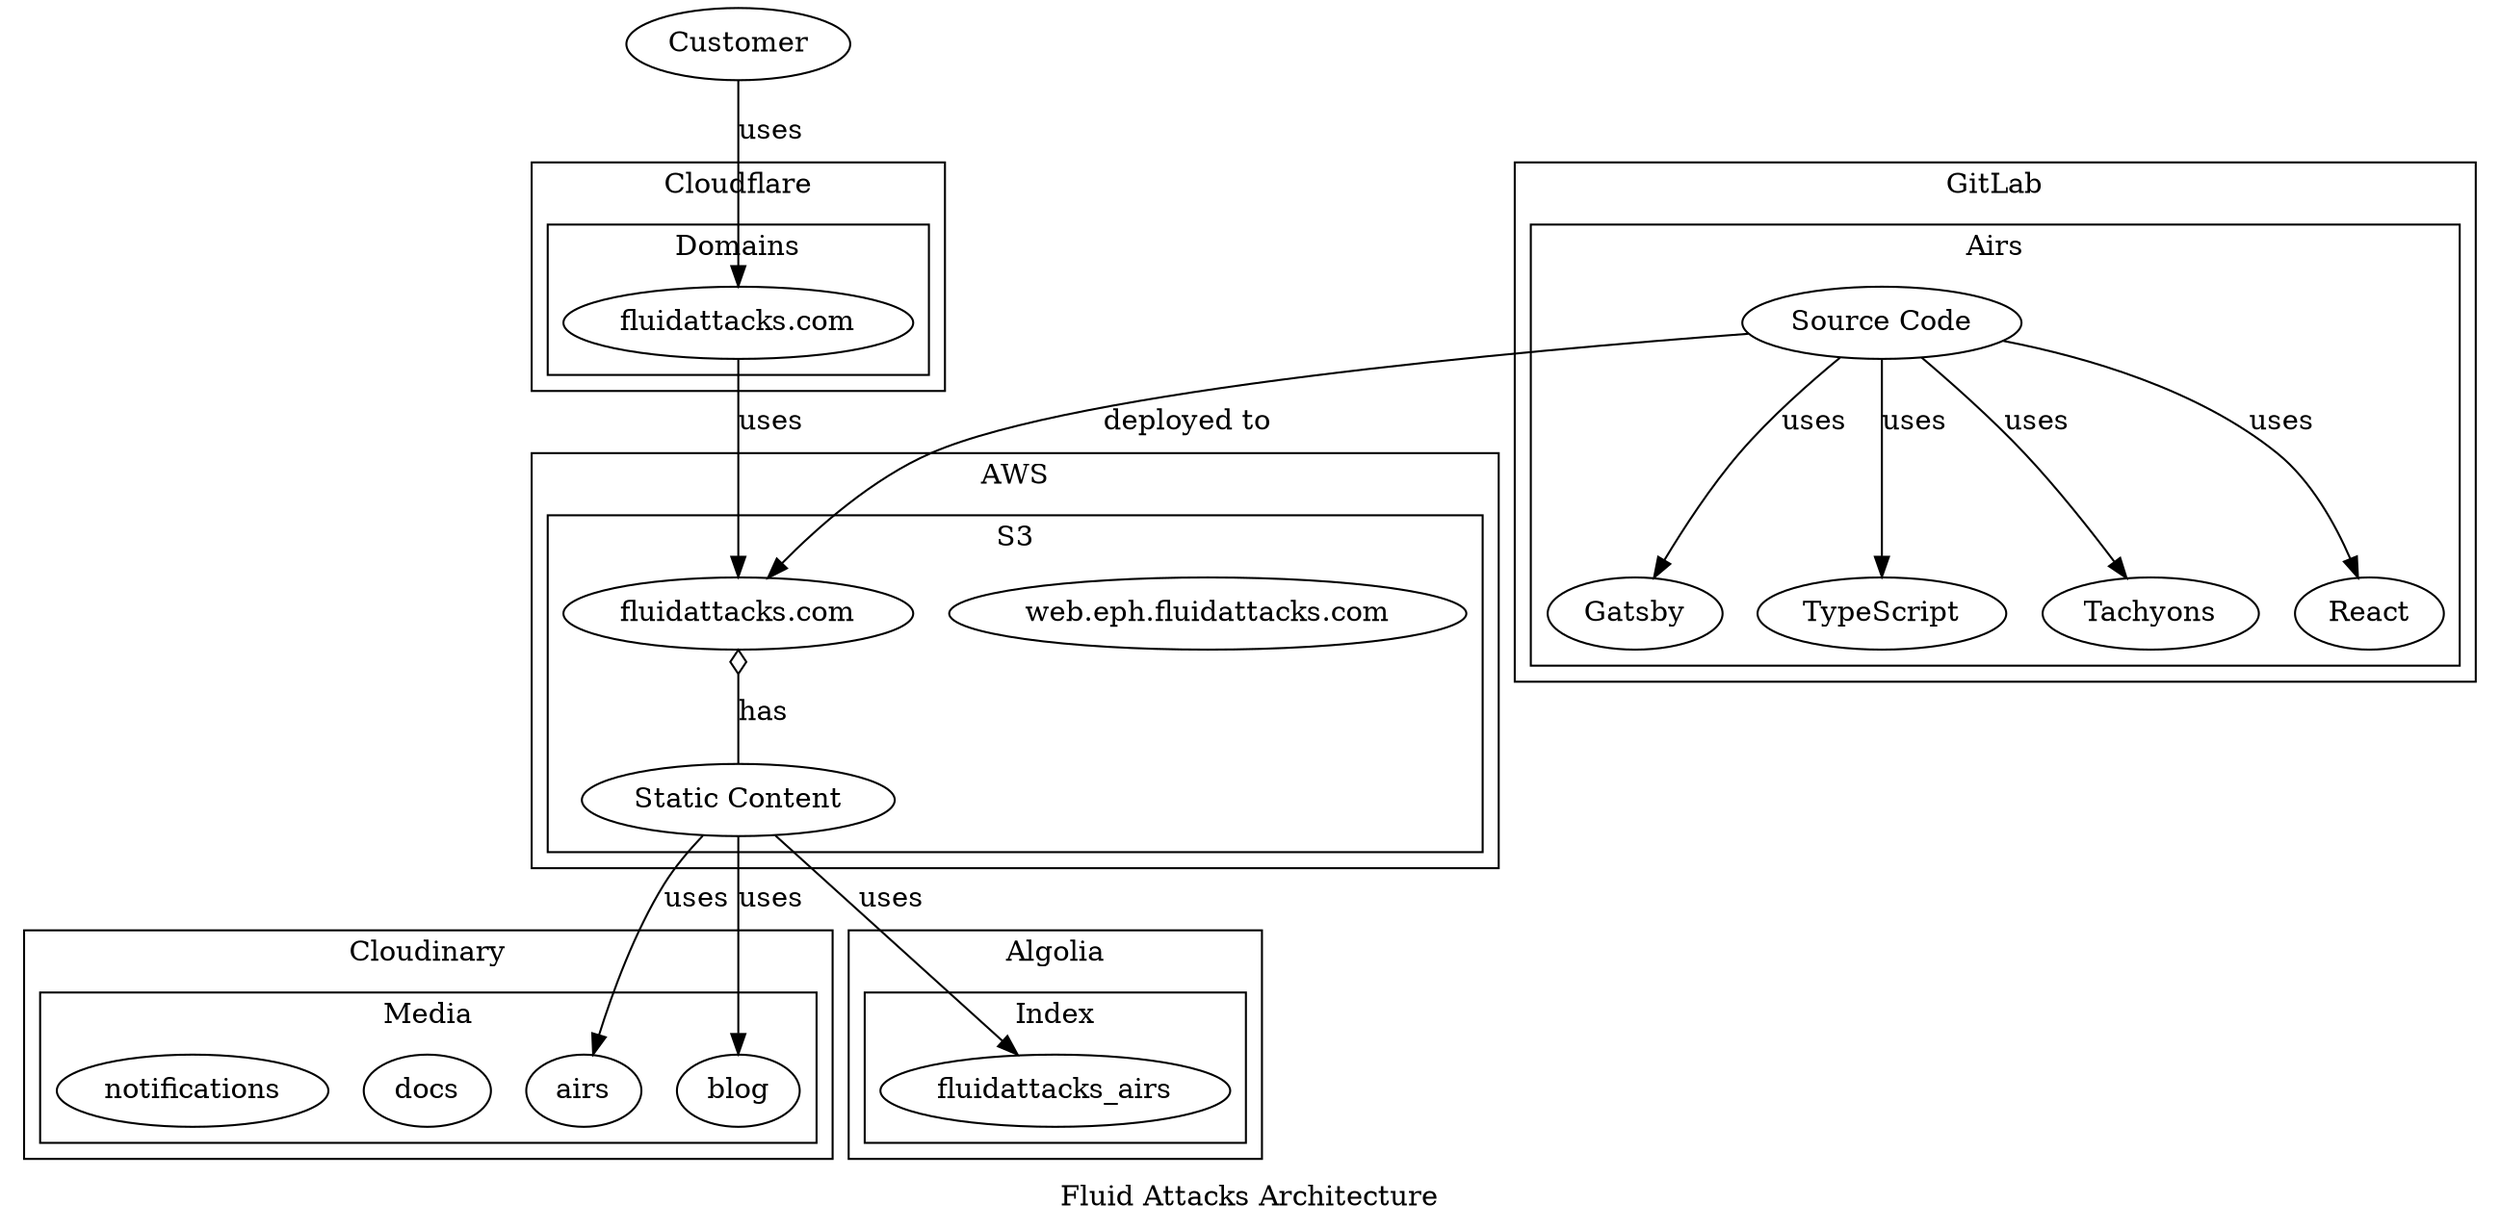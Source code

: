 // SPDX-FileCopyrightText: 2022 Fluid Attacks <development@fluidattacks.com>
//
// SPDX-License-Identifier: MPL-2.0

digraph architecture {
  label="Fluid Attacks Architecture"
  // If things overlap you can play with the following options:
  // layout="fdp"
  layout="dot"
  // scale="scale"
  scale="scalexy"
  // splines="ortho"
  // edge[len=6 minlen=4]
  // margin=12

  customer[label="Customer"]

  subgraph cluster_gitlab {
    label="GitLab";

    subgraph cluster_gitlab_airs {
      label="Airs";

      gitlab_airs[label="Source Code"];
      gitlab_airs_gatsby[label="Gatsby"]
      gitlab_airs_typescript[label="TypeScript"]
      gitlab_airs_tachyons[label="Tachyons"]
      gitlab_airs_react[label="React"]
    }
  }

  subgraph cluster_aws {
    label="AWS"

    subgraph cluster_aws_s3 {
      label="S3"
      aws_s3_airs_dev[label="web.eph.fluidattacks.com"];
      aws_s3_airs_prod[label="fluidattacks.com"];
      aws_s3_airs_prod_static[label="Static Content"];
    }
  }

  subgraph cluster_cloudinary {
    label="Cloudinary"

    subgraph cluster_cloudinary_media {
      label="Media"

      cloudinary_media_airs[label="airs"]
      cloudinary_media_blog[label="blog"]
      cloudinary_media_docs[label="docs"]
      cloudinary_media_notifications[label="notifications"]
    }
  }

  subgraph cluster_algolia {
    label="Algolia"

    subgraph cluster_algolia_index {
      label="Index"

      algolia_airs[label="fluidattacks_airs"]
    }
  }

  subgraph cluster_cloudflare {
    label="Cloudflare"
    subgraph cluster_cloudflare_domain {
      label="Domains"
      cloudflare_domain_prod[label="fluidattacks.com"]
    }
  }

  {
    // Global
    customer -> cloudflare_domain_prod[label="uses"]
  }

  {
    // Airs
    aws_s3_airs_prod -> aws_s3_airs_prod_static[label="has" dir="back" arrowtail="odiamond"]
    aws_s3_airs_prod_static -> algolia_airs[label="uses"]
    aws_s3_airs_prod_static -> cloudinary_media_blog[label="uses"]
    aws_s3_airs_prod_static -> cloudinary_media_airs[label="uses"]
    cloudflare_domain_prod -> aws_s3_airs_prod[label="uses"]
    gitlab_airs -> aws_s3_airs_prod[label="deployed to"]
    gitlab_airs -> gitlab_airs_gatsby[label="uses"]
    gitlab_airs -> gitlab_airs_typescript[label="uses"]
    gitlab_airs -> gitlab_airs_tachyons[label="uses"]
    gitlab_airs -> gitlab_airs_react[label="uses"]
  }
}
